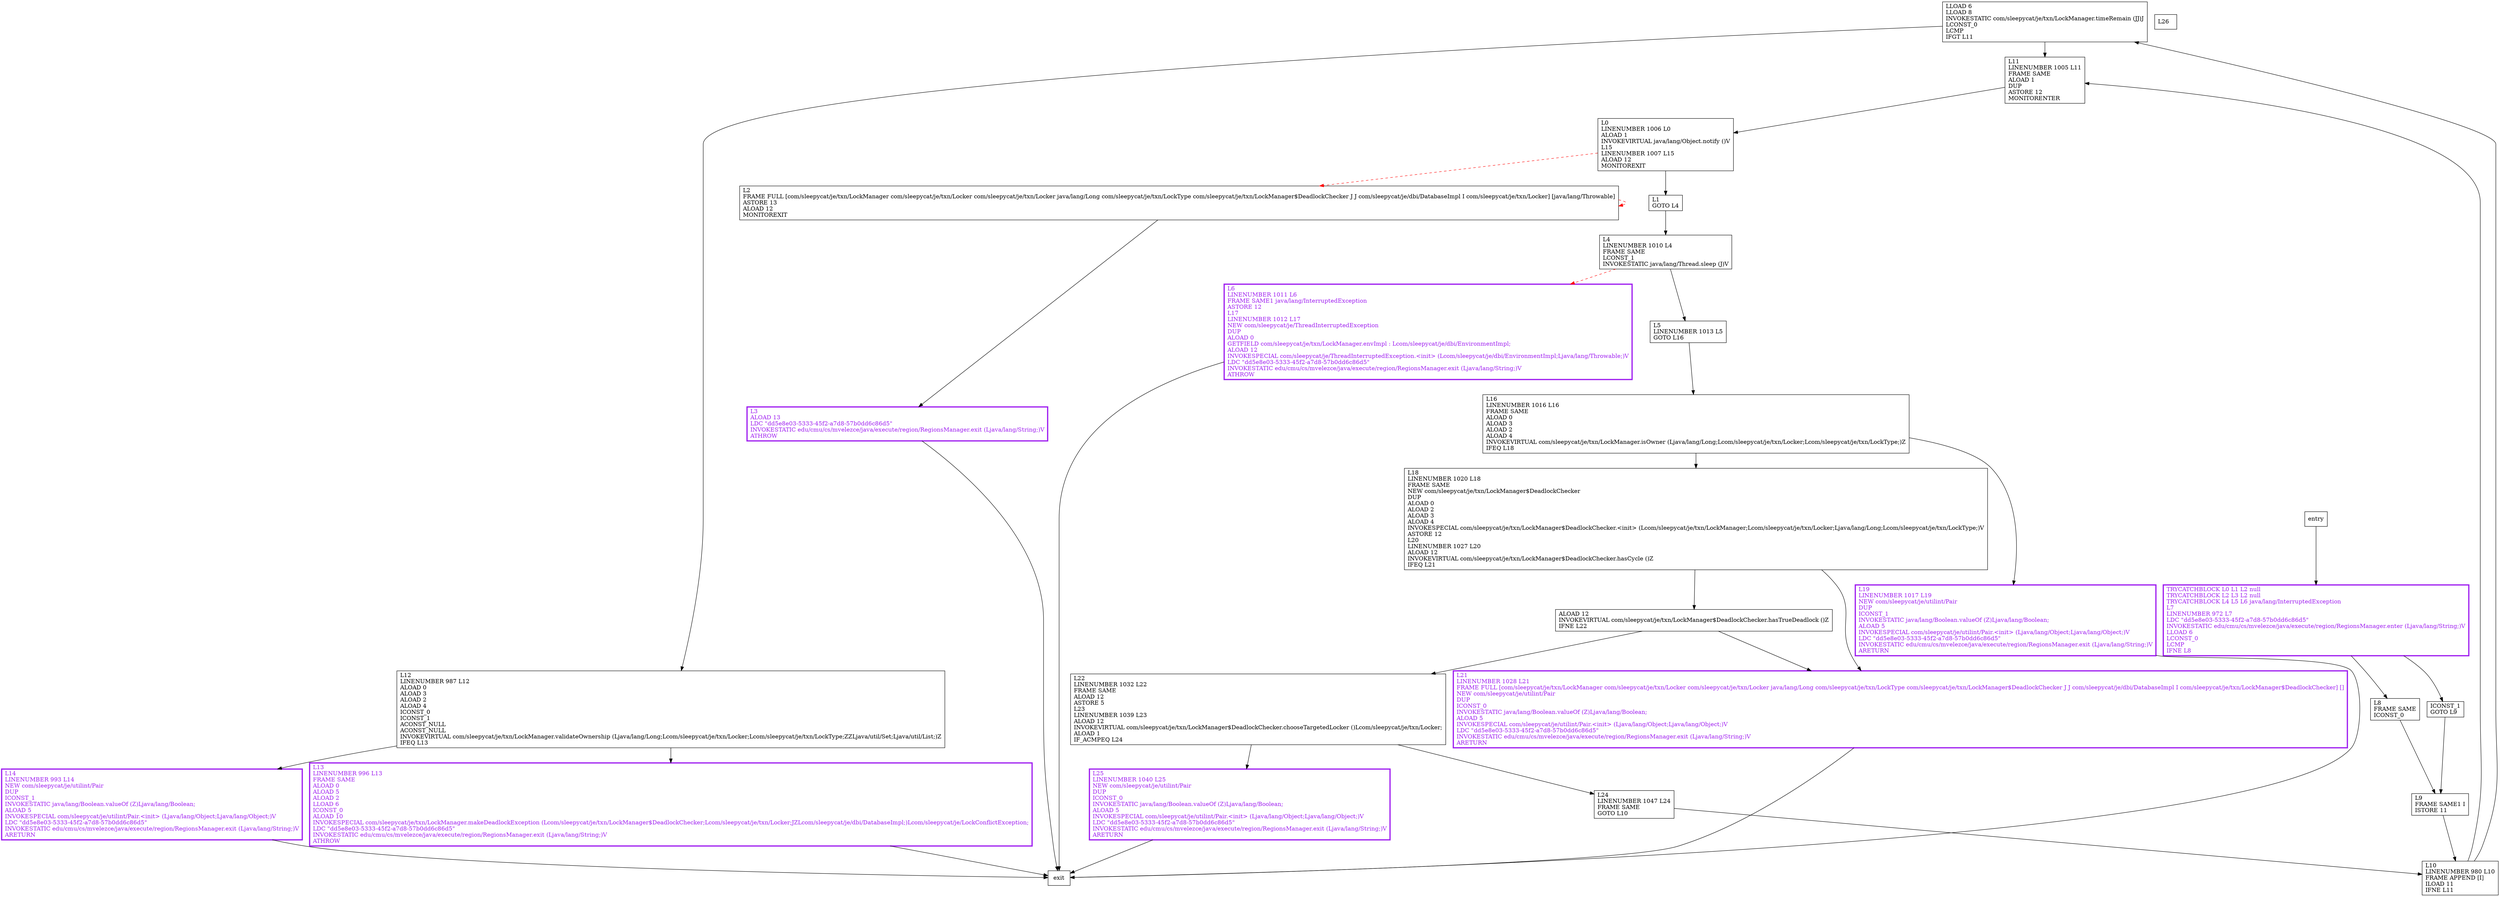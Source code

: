 digraph notifyVictim {
node [shape=record];
56582847 [label="L14\lLINENUMBER 993 L14\lNEW com/sleepycat/je/utilint/Pair\lDUP\lICONST_1\lINVOKESTATIC java/lang/Boolean.valueOf (Z)Ljava/lang/Boolean;\lALOAD 5\lINVOKESPECIAL com/sleepycat/je/utilint/Pair.\<init\> (Ljava/lang/Object;Ljava/lang/Object;)V\lLDC \"dd5e8e03-5333-45f2-a7d8-57b0dd6c86d5\"\lINVOKESTATIC edu/cmu/cs/mvelezce/java/execute/region/RegionsManager.exit (Ljava/lang/String;)V\lARETURN\l"];
179198733 [label="L13\lLINENUMBER 996 L13\lFRAME SAME\lALOAD 0\lALOAD 5\lALOAD 2\lLLOAD 6\lICONST_0\lALOAD 10\lINVOKESPECIAL com/sleepycat/je/txn/LockManager.makeDeadlockException (Lcom/sleepycat/je/txn/LockManager$DeadlockChecker;Lcom/sleepycat/je/txn/Locker;JZLcom/sleepycat/je/dbi/DatabaseImpl;)Lcom/sleepycat/je/LockConflictException;\lLDC \"dd5e8e03-5333-45f2-a7d8-57b0dd6c86d5\"\lINVOKESTATIC edu/cmu/cs/mvelezce/java/execute/region/RegionsManager.exit (Ljava/lang/String;)V\lATHROW\l"];
367513439 [label="ICONST_1\lGOTO L9\l"];
934075556 [label="L18\lLINENUMBER 1020 L18\lFRAME SAME\lNEW com/sleepycat/je/txn/LockManager$DeadlockChecker\lDUP\lALOAD 0\lALOAD 2\lALOAD 3\lALOAD 4\lINVOKESPECIAL com/sleepycat/je/txn/LockManager$DeadlockChecker.\<init\> (Lcom/sleepycat/je/txn/LockManager;Lcom/sleepycat/je/txn/Locker;Ljava/lang/Long;Lcom/sleepycat/je/txn/LockType;)V\lASTORE 12\lL20\lLINENUMBER 1027 L20\lALOAD 12\lINVOKEVIRTUAL com/sleepycat/je/txn/LockManager$DeadlockChecker.hasCycle ()Z\lIFEQ L21\l"];
1604177626 [label="LLOAD 6\lLLOAD 8\lINVOKESTATIC com/sleepycat/je/txn/LockManager.timeRemain (JJ)J\lLCONST_0\lLCMP\lIFGT L11\l"];
1003652308 [label="TRYCATCHBLOCK L0 L1 L2 null\lTRYCATCHBLOCK L2 L3 L2 null\lTRYCATCHBLOCK L4 L5 L6 java/lang/InterruptedException\lL7\lLINENUMBER 972 L7\lLDC \"dd5e8e03-5333-45f2-a7d8-57b0dd6c86d5\"\lINVOKESTATIC edu/cmu/cs/mvelezce/java/execute/region/RegionsManager.enter (Ljava/lang/String;)V\lLLOAD 6\lLCONST_0\lLCMP\lIFNE L8\l"];
688297880 [label="ALOAD 12\lINVOKEVIRTUAL com/sleepycat/je/txn/LockManager$DeadlockChecker.hasTrueDeadlock ()Z\lIFNE L22\l"];
1206669117 [label="L25\lLINENUMBER 1040 L25\lNEW com/sleepycat/je/utilint/Pair\lDUP\lICONST_0\lINVOKESTATIC java/lang/Boolean.valueOf (Z)Ljava/lang/Boolean;\lALOAD 5\lINVOKESPECIAL com/sleepycat/je/utilint/Pair.\<init\> (Ljava/lang/Object;Ljava/lang/Object;)V\lLDC \"dd5e8e03-5333-45f2-a7d8-57b0dd6c86d5\"\lINVOKESTATIC edu/cmu/cs/mvelezce/java/execute/region/RegionsManager.exit (Ljava/lang/String;)V\lARETURN\l"];
1205254589 [label="L8\lFRAME SAME\lICONST_0\l"];
1876664295 [label="L26\l"];
762610072 [label="L11\lLINENUMBER 1005 L11\lFRAME SAME\lALOAD 1\lDUP\lASTORE 12\lMONITORENTER\l"];
997506972 [label="L16\lLINENUMBER 1016 L16\lFRAME SAME\lALOAD 0\lALOAD 3\lALOAD 2\lALOAD 4\lINVOKEVIRTUAL com/sleepycat/je/txn/LockManager.isOwner (Ljava/lang/Long;Lcom/sleepycat/je/txn/Locker;Lcom/sleepycat/je/txn/LockType;)Z\lIFEQ L18\l"];
1230108246 [label="L3\lALOAD 13\lLDC \"dd5e8e03-5333-45f2-a7d8-57b0dd6c86d5\"\lINVOKESTATIC edu/cmu/cs/mvelezce/java/execute/region/RegionsManager.exit (Ljava/lang/String;)V\lATHROW\l"];
1178712223 [label="L9\lFRAME SAME1 I\lISTORE 11\l"];
105003832 [label="L10\lLINENUMBER 980 L10\lFRAME APPEND [I]\lILOAD 11\lIFNE L11\l"];
1720334967 [label="L2\lFRAME FULL [com/sleepycat/je/txn/LockManager com/sleepycat/je/txn/Locker com/sleepycat/je/txn/Locker java/lang/Long com/sleepycat/je/txn/LockType com/sleepycat/je/txn/LockManager$DeadlockChecker J J com/sleepycat/je/dbi/DatabaseImpl I com/sleepycat/je/txn/Locker] [java/lang/Throwable]\lASTORE 13\lALOAD 12\lMONITOREXIT\l"];
1689036615 [label="L5\lLINENUMBER 1013 L5\lGOTO L16\l"];
340988150 [label="L12\lLINENUMBER 987 L12\lALOAD 0\lALOAD 3\lALOAD 2\lALOAD 4\lICONST_0\lICONST_1\lACONST_NULL\lACONST_NULL\lINVOKEVIRTUAL com/sleepycat/je/txn/LockManager.validateOwnership (Ljava/lang/Long;Lcom/sleepycat/je/txn/Locker;Lcom/sleepycat/je/txn/LockType;ZZLjava/util/Set;Ljava/util/List;)Z\lIFEQ L13\l"];
949833689 [label="L4\lLINENUMBER 1010 L4\lFRAME SAME\lLCONST_1\lINVOKESTATIC java/lang/Thread.sleep (J)V\l"];
2023634912 [label="L22\lLINENUMBER 1032 L22\lFRAME SAME\lALOAD 12\lASTORE 5\lL23\lLINENUMBER 1039 L23\lALOAD 12\lINVOKEVIRTUAL com/sleepycat/je/txn/LockManager$DeadlockChecker.chooseTargetedLocker ()Lcom/sleepycat/je/txn/Locker;\lALOAD 1\lIF_ACMPEQ L24\l"];
1929145463 [label="L24\lLINENUMBER 1047 L24\lFRAME SAME\lGOTO L10\l"];
1406426424 [label="L0\lLINENUMBER 1006 L0\lALOAD 1\lINVOKEVIRTUAL java/lang/Object.notify ()V\lL15\lLINENUMBER 1007 L15\lALOAD 12\lMONITOREXIT\l"];
868088335 [label="L1\lGOTO L4\l"];
932206249 [label="L21\lLINENUMBER 1028 L21\lFRAME FULL [com/sleepycat/je/txn/LockManager com/sleepycat/je/txn/Locker com/sleepycat/je/txn/Locker java/lang/Long com/sleepycat/je/txn/LockType com/sleepycat/je/txn/LockManager$DeadlockChecker J J com/sleepycat/je/dbi/DatabaseImpl I com/sleepycat/je/txn/LockManager$DeadlockChecker] []\lNEW com/sleepycat/je/utilint/Pair\lDUP\lICONST_0\lINVOKESTATIC java/lang/Boolean.valueOf (Z)Ljava/lang/Boolean;\lALOAD 5\lINVOKESPECIAL com/sleepycat/je/utilint/Pair.\<init\> (Ljava/lang/Object;Ljava/lang/Object;)V\lLDC \"dd5e8e03-5333-45f2-a7d8-57b0dd6c86d5\"\lINVOKESTATIC edu/cmu/cs/mvelezce/java/execute/region/RegionsManager.exit (Ljava/lang/String;)V\lARETURN\l"];
1396863015 [label="L6\lLINENUMBER 1011 L6\lFRAME SAME1 java/lang/InterruptedException\lASTORE 12\lL17\lLINENUMBER 1012 L17\lNEW com/sleepycat/je/ThreadInterruptedException\lDUP\lALOAD 0\lGETFIELD com/sleepycat/je/txn/LockManager.envImpl : Lcom/sleepycat/je/dbi/EnvironmentImpl;\lALOAD 12\lINVOKESPECIAL com/sleepycat/je/ThreadInterruptedException.\<init\> (Lcom/sleepycat/je/dbi/EnvironmentImpl;Ljava/lang/Throwable;)V\lLDC \"dd5e8e03-5333-45f2-a7d8-57b0dd6c86d5\"\lINVOKESTATIC edu/cmu/cs/mvelezce/java/execute/region/RegionsManager.exit (Ljava/lang/String;)V\lATHROW\l"];
1327372916 [label="L19\lLINENUMBER 1017 L19\lNEW com/sleepycat/je/utilint/Pair\lDUP\lICONST_1\lINVOKESTATIC java/lang/Boolean.valueOf (Z)Ljava/lang/Boolean;\lALOAD 5\lINVOKESPECIAL com/sleepycat/je/utilint/Pair.\<init\> (Ljava/lang/Object;Ljava/lang/Object;)V\lLDC \"dd5e8e03-5333-45f2-a7d8-57b0dd6c86d5\"\lINVOKESTATIC edu/cmu/cs/mvelezce/java/execute/region/RegionsManager.exit (Ljava/lang/String;)V\lARETURN\l"];
entry;
exit;
56582847 -> exit
179198733 -> exit
367513439 -> 1178712223
934075556 -> 932206249
934075556 -> 688297880
1604177626 -> 762610072
1604177626 -> 340988150
1003652308 -> 367513439
1003652308 -> 1205254589
688297880 -> 2023634912
688297880 -> 932206249
1206669117 -> exit
1205254589 -> 1178712223
762610072 -> 1406426424
997506972 -> 934075556
997506972 -> 1327372916
1230108246 -> exit
1178712223 -> 105003832
105003832 -> 762610072
105003832 -> 1604177626
1720334967 -> 1230108246
1720334967 -> 1720334967 [style=dashed, color=red]
1689036615 -> 997506972
340988150 -> 56582847
340988150 -> 179198733
949833689 -> 1396863015 [style=dashed, color=red]
949833689 -> 1689036615
2023634912 -> 1929145463
2023634912 -> 1206669117
entry -> 1003652308
1929145463 -> 105003832
1406426424 -> 868088335
1406426424 -> 1720334967 [style=dashed, color=red]
868088335 -> 949833689
932206249 -> exit
1396863015 -> exit
1327372916 -> exit
56582847[fontcolor="purple", penwidth=3, color="purple"];
179198733[fontcolor="purple", penwidth=3, color="purple"];
1230108246[fontcolor="purple", penwidth=3, color="purple"];
932206249[fontcolor="purple", penwidth=3, color="purple"];
1396863015[fontcolor="purple", penwidth=3, color="purple"];
1003652308[fontcolor="purple", penwidth=3, color="purple"];
1206669117[fontcolor="purple", penwidth=3, color="purple"];
1327372916[fontcolor="purple", penwidth=3, color="purple"];
}
